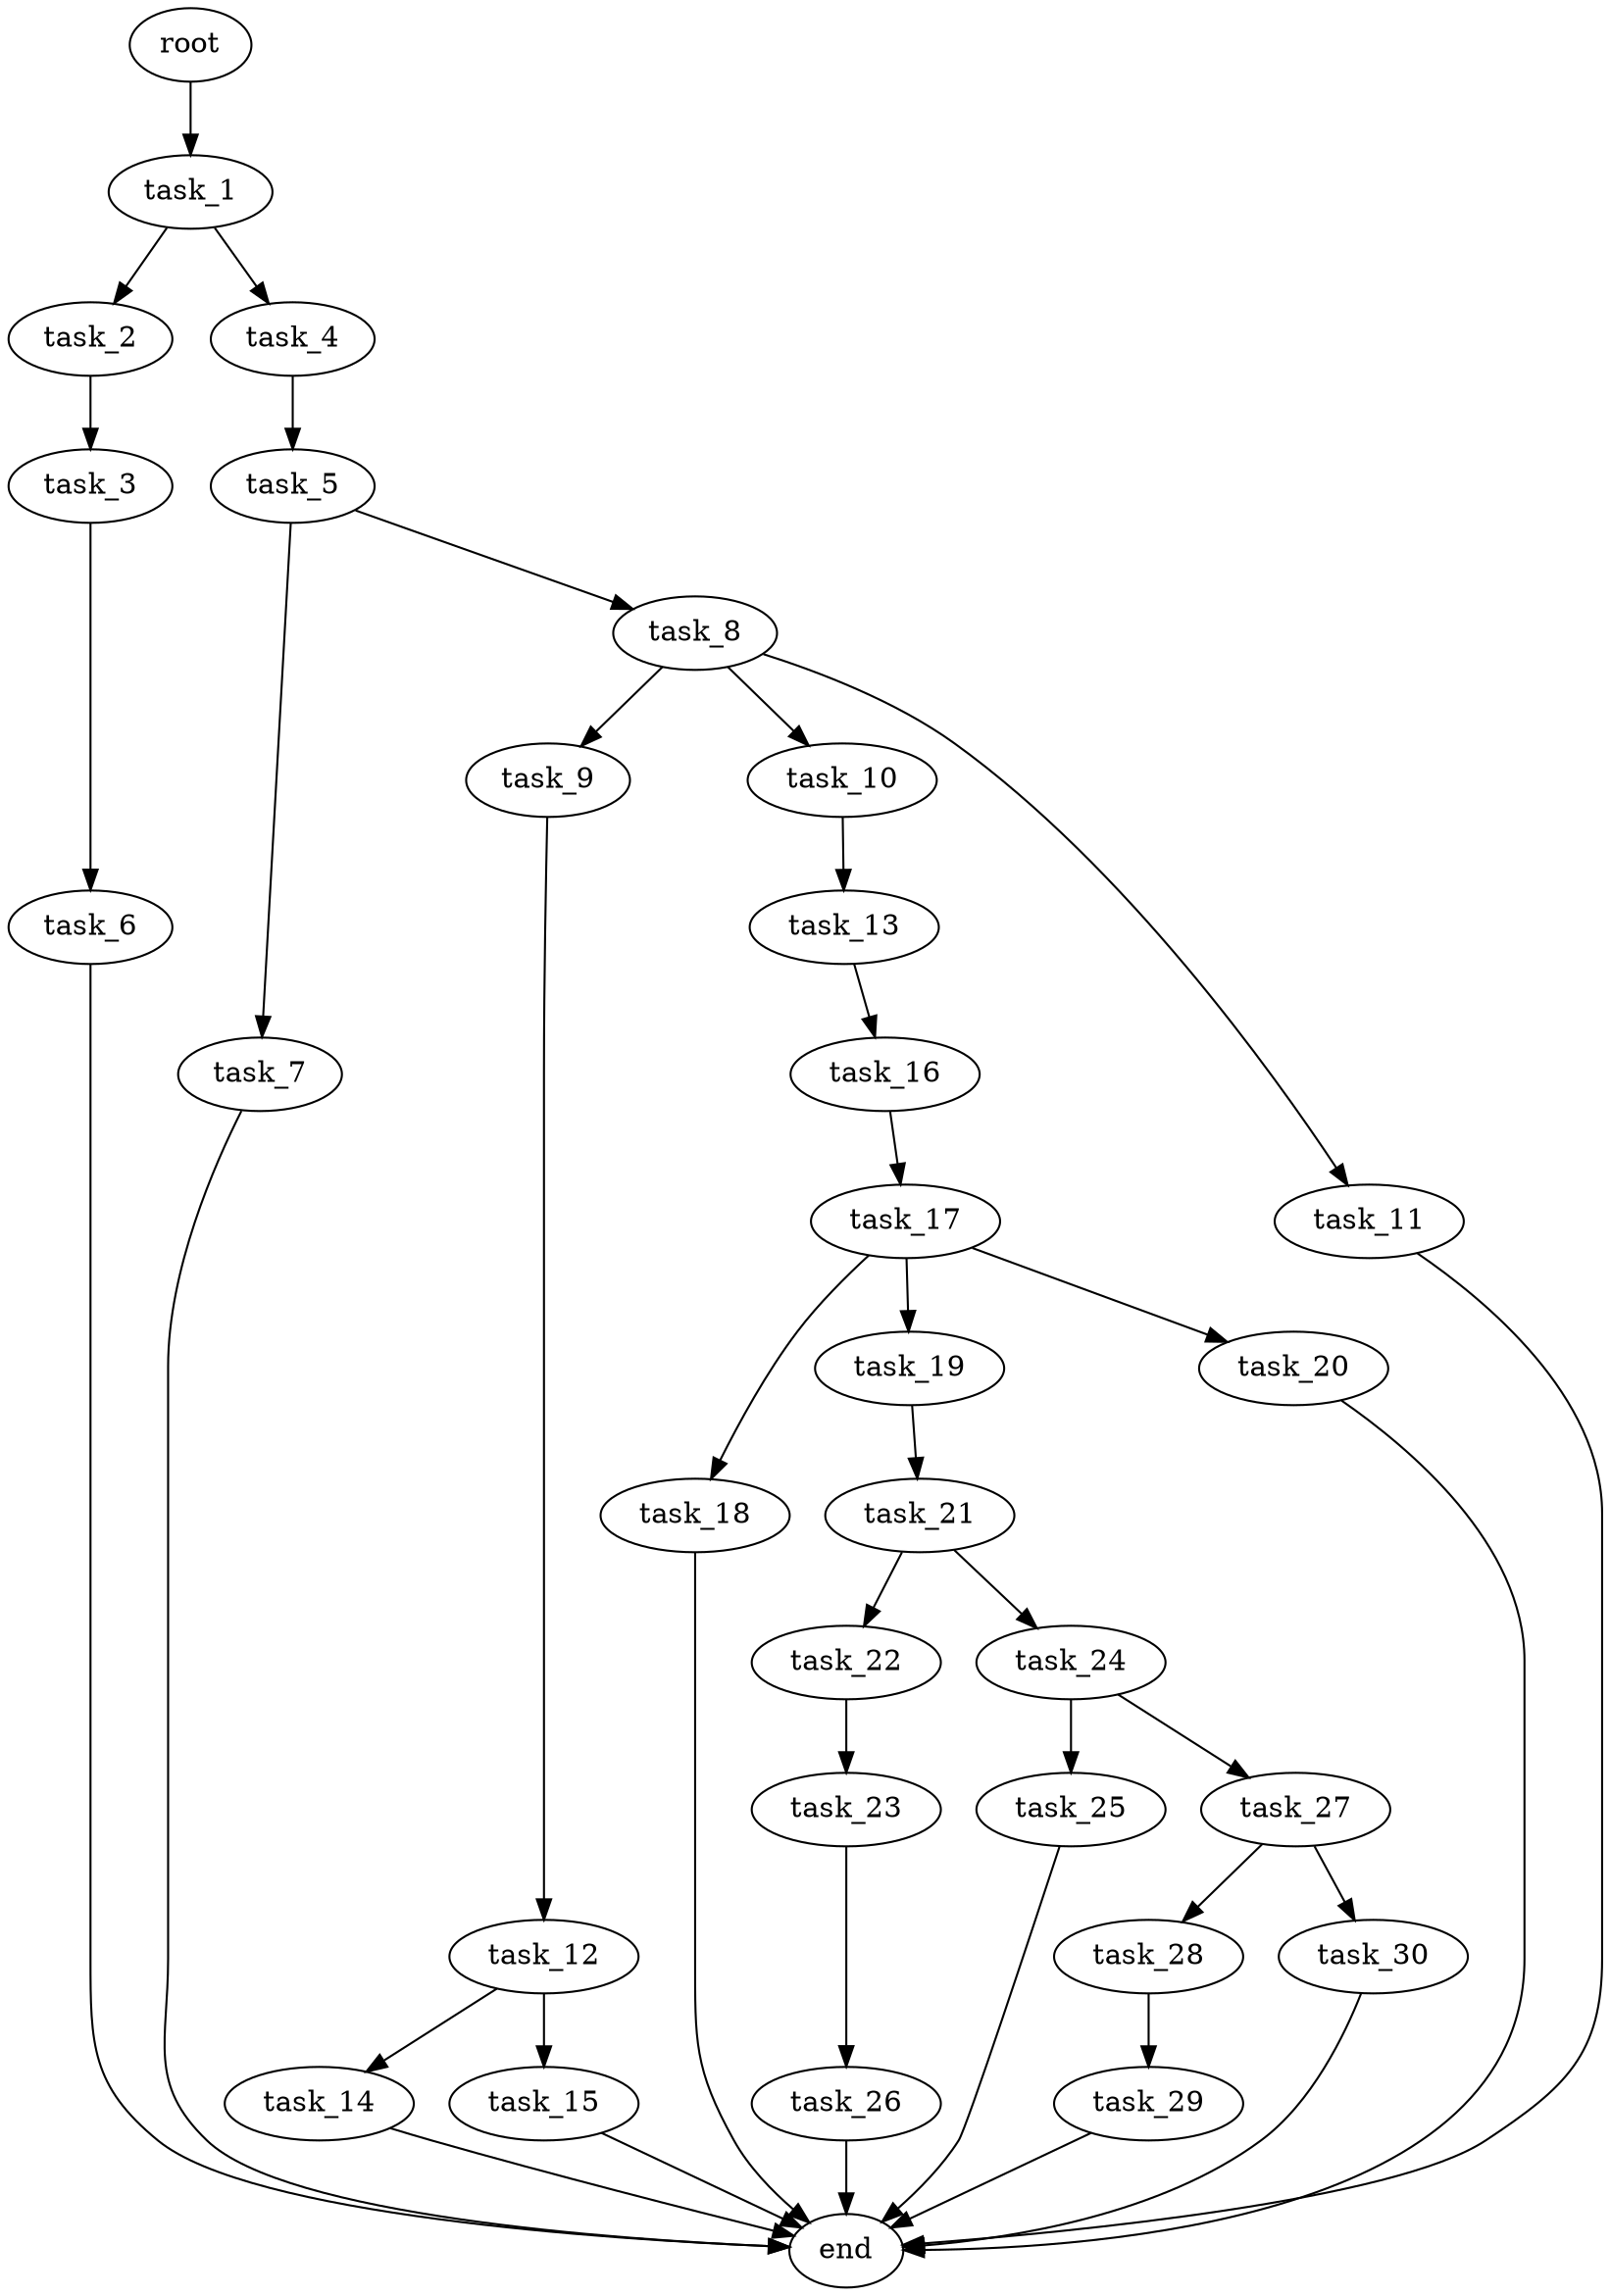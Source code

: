 digraph G {
  root [size="0.000000e+00"];
  task_1 [size="1.555757e+10"];
  task_2 [size="1.264557e+10"];
  task_3 [size="3.788628e+10"];
  task_4 [size="7.354488e+10"];
  task_5 [size="5.295934e+09"];
  task_6 [size="7.254467e+10"];
  task_7 [size="9.745024e+10"];
  task_8 [size="7.075317e+10"];
  task_9 [size="2.491867e+10"];
  task_10 [size="6.087421e+10"];
  task_11 [size="7.068161e+10"];
  task_12 [size="1.831862e+10"];
  task_13 [size="9.862477e+10"];
  task_14 [size="7.984891e+10"];
  task_15 [size="5.022790e+10"];
  task_16 [size="2.758954e+10"];
  task_17 [size="4.278223e+10"];
  task_18 [size="9.416828e+10"];
  task_19 [size="8.813996e+10"];
  task_20 [size="8.140418e+10"];
  task_21 [size="3.052569e+10"];
  task_22 [size="8.579357e+10"];
  task_23 [size="9.474599e+10"];
  task_24 [size="4.065741e+10"];
  task_25 [size="3.128056e+10"];
  task_26 [size="9.023158e+09"];
  task_27 [size="7.956692e+09"];
  task_28 [size="7.299800e+10"];
  task_29 [size="9.448725e+10"];
  task_30 [size="1.651966e+10"];
  end [size="0.000000e+00"];

  root -> task_1 [size="1.000000e-12"];
  task_1 -> task_2 [size="1.264557e+08"];
  task_1 -> task_4 [size="7.354488e+08"];
  task_2 -> task_3 [size="3.788628e+08"];
  task_3 -> task_6 [size="7.254467e+08"];
  task_4 -> task_5 [size="5.295934e+07"];
  task_5 -> task_7 [size="9.745024e+08"];
  task_5 -> task_8 [size="7.075317e+08"];
  task_6 -> end [size="1.000000e-12"];
  task_7 -> end [size="1.000000e-12"];
  task_8 -> task_9 [size="2.491867e+08"];
  task_8 -> task_10 [size="6.087421e+08"];
  task_8 -> task_11 [size="7.068161e+08"];
  task_9 -> task_12 [size="1.831862e+08"];
  task_10 -> task_13 [size="9.862477e+08"];
  task_11 -> end [size="1.000000e-12"];
  task_12 -> task_14 [size="7.984891e+08"];
  task_12 -> task_15 [size="5.022790e+08"];
  task_13 -> task_16 [size="2.758954e+08"];
  task_14 -> end [size="1.000000e-12"];
  task_15 -> end [size="1.000000e-12"];
  task_16 -> task_17 [size="4.278223e+08"];
  task_17 -> task_18 [size="9.416828e+08"];
  task_17 -> task_19 [size="8.813996e+08"];
  task_17 -> task_20 [size="8.140418e+08"];
  task_18 -> end [size="1.000000e-12"];
  task_19 -> task_21 [size="3.052569e+08"];
  task_20 -> end [size="1.000000e-12"];
  task_21 -> task_22 [size="8.579357e+08"];
  task_21 -> task_24 [size="4.065741e+08"];
  task_22 -> task_23 [size="9.474599e+08"];
  task_23 -> task_26 [size="9.023158e+07"];
  task_24 -> task_25 [size="3.128056e+08"];
  task_24 -> task_27 [size="7.956692e+07"];
  task_25 -> end [size="1.000000e-12"];
  task_26 -> end [size="1.000000e-12"];
  task_27 -> task_28 [size="7.299800e+08"];
  task_27 -> task_30 [size="1.651966e+08"];
  task_28 -> task_29 [size="9.448725e+08"];
  task_29 -> end [size="1.000000e-12"];
  task_30 -> end [size="1.000000e-12"];
}

